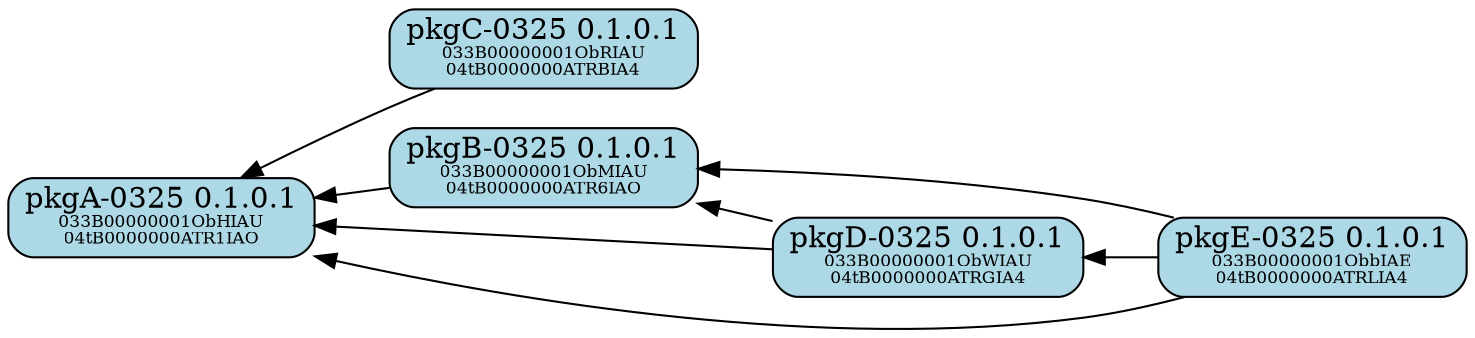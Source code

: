 digraph graphname {
  rankdir=RL;
  node[shape=Mrecord, bgcolor=black, fillcolor=lightblue, style=filled];
  // Nodes
  X04tB0000000ATR6IAO [label=<pkgB-0325 0.1.0.1<BR/><FONT POINT-SIZE="8">033B00000001ObMIAU</FONT><BR/><FONT POINT-SIZE="8">04tB0000000ATR6IAO</FONT>>]
  X04tB0000000ATR1IAO [label=<pkgA-0325 0.1.0.1<BR/><FONT POINT-SIZE="8">033B00000001ObHIAU</FONT><BR/><FONT POINT-SIZE="8">04tB0000000ATR1IAO</FONT>>]
  X04tB0000000ATRBIA4 [label=<pkgC-0325 0.1.0.1<BR/><FONT POINT-SIZE="8">033B00000001ObRIAU</FONT><BR/><FONT POINT-SIZE="8">04tB0000000ATRBIA4</FONT>>]
  X04tB0000000ATRGIA4 [label=<pkgD-0325 0.1.0.1<BR/><FONT POINT-SIZE="8">033B00000001ObWIAU</FONT><BR/><FONT POINT-SIZE="8">04tB0000000ATRGIA4</FONT>>]
  X04tB0000000ATRLIA4 [label=<pkgE-0325 0.1.0.1<BR/><FONT POINT-SIZE="8">033B00000001ObbIAE</FONT><BR/><FONT POINT-SIZE="8">04tB0000000ATRLIA4</FONT>>]
  // Paths
  X04tB0000000ATR6IAO->X04tB0000000ATR1IAO
  X04tB0000000ATRBIA4->X04tB0000000ATR1IAO
  X04tB0000000ATRGIA4->X04tB0000000ATR1IAO
  X04tB0000000ATRGIA4->X04tB0000000ATR6IAO
  X04tB0000000ATRLIA4->X04tB0000000ATR1IAO
  X04tB0000000ATRLIA4->X04tB0000000ATR6IAO
  X04tB0000000ATRLIA4->X04tB0000000ATRGIA4
}
